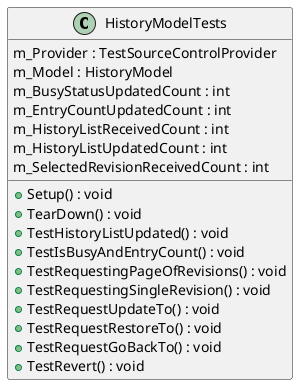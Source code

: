 @startuml
class HistoryModelTests {
    m_Provider : TestSourceControlProvider
    m_Model : HistoryModel
    m_BusyStatusUpdatedCount : int
    m_EntryCountUpdatedCount : int
    m_HistoryListReceivedCount : int
    m_HistoryListUpdatedCount : int
    m_SelectedRevisionReceivedCount : int
    + Setup() : void
    + TearDown() : void
    + TestHistoryListUpdated() : void
    + TestIsBusyAndEntryCount() : void
    + TestRequestingPageOfRevisions() : void
    + TestRequestingSingleRevision() : void
    + TestRequestUpdateTo() : void
    + TestRequestRestoreTo() : void
    + TestRequestGoBackTo() : void
    + TestRevert() : void
}
@enduml
